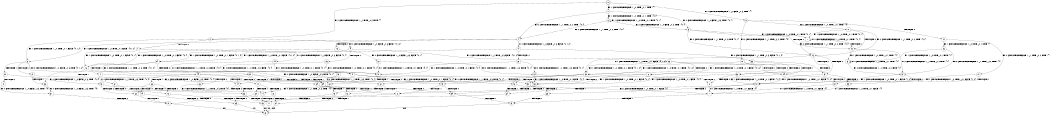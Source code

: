 digraph BCG {
size = "7, 10.5";
center = TRUE;
node [shape = circle];
0 [peripheries = 2];
0 -> 1 [label = "EX !1 !ATOMIC_EXCH_BRANCH (1, +0, TRUE, +0, 1, TRUE) !{}"];
0 -> 2 [label = "EX !2 !ATOMIC_EXCH_BRANCH (1, +1, TRUE, +0, 2, TRUE) !{}"];
0 -> 3 [label = "EX !0 !ATOMIC_EXCH_BRANCH (1, +0, FALSE, +0, 3, TRUE) !{}"];
1 -> 4 [label = "EX !2 !ATOMIC_EXCH_BRANCH (1, +1, TRUE, +0, 2, TRUE) !{0, 1}"];
1 -> 5 [label = "EX !0 !ATOMIC_EXCH_BRANCH (1, +0, FALSE, +0, 3, TRUE) !{0, 1}"];
1 -> 6 [label = "EX !1 !ATOMIC_EXCH_BRANCH (1, +0, TRUE, +0, 1, TRUE) !{0, 1}"];
2 -> 7 [label = "TERMINATE !2"];
2 -> 8 [label = "EX !1 !ATOMIC_EXCH_BRANCH (1, +0, TRUE, +0, 1, FALSE) !{0, 1, 2}"];
2 -> 9 [label = "EX !0 !ATOMIC_EXCH_BRANCH (1, +0, FALSE, +0, 3, FALSE) !{0, 1, 2}"];
3 -> 10 [label = "TERMINATE !0"];
3 -> 11 [label = "EX !1 !ATOMIC_EXCH_BRANCH (1, +0, TRUE, +0, 1, TRUE) !{0}"];
3 -> 12 [label = "EX !2 !ATOMIC_EXCH_BRANCH (1, +1, TRUE, +0, 2, TRUE) !{0}"];
4 -> 13 [label = "TERMINATE !2"];
4 -> 14 [label = "EX !0 !ATOMIC_EXCH_BRANCH (1, +0, FALSE, +0, 3, FALSE) !{0, 1, 2}"];
4 -> 8 [label = "EX !1 !ATOMIC_EXCH_BRANCH (1, +0, TRUE, +0, 1, FALSE) !{0, 1, 2}"];
5 -> 15 [label = "TERMINATE !0"];
5 -> 16 [label = "EX !2 !ATOMIC_EXCH_BRANCH (1, +1, TRUE, +0, 2, TRUE) !{0, 1}"];
5 -> 17 [label = "EX !1 !ATOMIC_EXCH_BRANCH (1, +0, TRUE, +0, 1, TRUE) !{0, 1}"];
6 -> 4 [label = "EX !2 !ATOMIC_EXCH_BRANCH (1, +1, TRUE, +0, 2, TRUE) !{0, 1}"];
6 -> 5 [label = "EX !0 !ATOMIC_EXCH_BRANCH (1, +0, FALSE, +0, 3, TRUE) !{0, 1}"];
6 -> 6 [label = "EX !1 !ATOMIC_EXCH_BRANCH (1, +0, TRUE, +0, 1, TRUE) !{0, 1}"];
7 -> 18 [label = "EX !1 !ATOMIC_EXCH_BRANCH (1, +0, TRUE, +0, 1, FALSE) !{0, 1}"];
7 -> 19 [label = "EX !0 !ATOMIC_EXCH_BRANCH (1, +0, FALSE, +0, 3, FALSE) !{0, 1}"];
8 -> 20 [label = "TERMINATE !1"];
8 -> 21 [label = "TERMINATE !2"];
8 -> 22 [label = "EX !0 !ATOMIC_EXCH_BRANCH (1, +0, FALSE, +0, 3, TRUE) !{0, 1, 2}"];
9 -> 23 [label = "TERMINATE !2"];
9 -> 24 [label = "EX !1 !ATOMIC_EXCH_BRANCH (1, +0, TRUE, +0, 1, FALSE) !{0, 1, 2}"];
9 -> 25 [label = "EX !0 !ATOMIC_EXCH_BRANCH (1, +1, TRUE, +0, 3, FALSE) !{0, 1, 2}"];
10 -> 26 [label = "EX !1 !ATOMIC_EXCH_BRANCH (1, +0, TRUE, +0, 1, TRUE) !{}"];
10 -> 27 [label = "EX !2 !ATOMIC_EXCH_BRANCH (1, +1, TRUE, +0, 2, TRUE) !{}"];
11 -> 15 [label = "TERMINATE !0"];
11 -> 16 [label = "EX !2 !ATOMIC_EXCH_BRANCH (1, +1, TRUE, +0, 2, TRUE) !{0, 1}"];
11 -> 17 [label = "EX !1 !ATOMIC_EXCH_BRANCH (1, +0, TRUE, +0, 1, TRUE) !{0, 1}"];
12 -> 28 [label = "TERMINATE !2"];
12 -> 29 [label = "TERMINATE !0"];
12 -> 30 [label = "EX !1 !ATOMIC_EXCH_BRANCH (1, +0, TRUE, +0, 1, FALSE) !{0, 1, 2}"];
13 -> 31 [label = "EX !0 !ATOMIC_EXCH_BRANCH (1, +0, FALSE, +0, 3, FALSE) !{0, 1}"];
13 -> 18 [label = "EX !1 !ATOMIC_EXCH_BRANCH (1, +0, TRUE, +0, 1, FALSE) !{0, 1}"];
14 -> 32 [label = "TERMINATE !2"];
14 -> 24 [label = "EX !1 !ATOMIC_EXCH_BRANCH (1, +0, TRUE, +0, 1, FALSE) !{0, 1, 2}"];
14 -> 33 [label = "EX !0 !ATOMIC_EXCH_BRANCH (1, +1, TRUE, +0, 3, FALSE) !{0, 1, 2}"];
15 -> 34 [label = "EX !2 !ATOMIC_EXCH_BRANCH (1, +1, TRUE, +0, 2, TRUE) !{1}"];
15 -> 35 [label = "EX !1 !ATOMIC_EXCH_BRANCH (1, +0, TRUE, +0, 1, TRUE) !{1}"];
16 -> 36 [label = "TERMINATE !2"];
16 -> 37 [label = "TERMINATE !0"];
16 -> 30 [label = "EX !1 !ATOMIC_EXCH_BRANCH (1, +0, TRUE, +0, 1, FALSE) !{0, 1, 2}"];
17 -> 15 [label = "TERMINATE !0"];
17 -> 16 [label = "EX !2 !ATOMIC_EXCH_BRANCH (1, +1, TRUE, +0, 2, TRUE) !{0, 1}"];
17 -> 17 [label = "EX !1 !ATOMIC_EXCH_BRANCH (1, +0, TRUE, +0, 1, TRUE) !{0, 1}"];
18 -> 38 [label = "TERMINATE !1"];
18 -> 39 [label = "EX !0 !ATOMIC_EXCH_BRANCH (1, +0, FALSE, +0, 3, TRUE) !{0, 1}"];
19 -> 40 [label = "EX !1 !ATOMIC_EXCH_BRANCH (1, +0, TRUE, +0, 1, FALSE) !{0, 1}"];
19 -> 41 [label = "EX !0 !ATOMIC_EXCH_BRANCH (1, +1, TRUE, +0, 3, FALSE) !{0, 1}"];
20 -> 42 [label = "TERMINATE !2"];
20 -> 43 [label = "EX !0 !ATOMIC_EXCH_BRANCH (1, +0, FALSE, +0, 3, TRUE) !{0, 2}"];
21 -> 38 [label = "TERMINATE !1"];
21 -> 39 [label = "EX !0 !ATOMIC_EXCH_BRANCH (1, +0, FALSE, +0, 3, TRUE) !{0, 1}"];
22 -> 44 [label = "TERMINATE !1"];
22 -> 45 [label = "TERMINATE !2"];
22 -> 46 [label = "TERMINATE !0"];
23 -> 40 [label = "EX !1 !ATOMIC_EXCH_BRANCH (1, +0, TRUE, +0, 1, FALSE) !{0, 1}"];
23 -> 41 [label = "EX !0 !ATOMIC_EXCH_BRANCH (1, +1, TRUE, +0, 3, FALSE) !{0, 1}"];
24 -> 47 [label = "TERMINATE !1"];
24 -> 48 [label = "TERMINATE !2"];
24 -> 49 [label = "EX !0 !ATOMIC_EXCH_BRANCH (1, +1, TRUE, +0, 3, TRUE) !{0, 1, 2}"];
25 -> 28 [label = "TERMINATE !2"];
25 -> 29 [label = "TERMINATE !0"];
25 -> 30 [label = "EX !1 !ATOMIC_EXCH_BRANCH (1, +0, TRUE, +0, 1, FALSE) !{0, 1, 2}"];
26 -> 34 [label = "EX !2 !ATOMIC_EXCH_BRANCH (1, +1, TRUE, +0, 2, TRUE) !{1}"];
26 -> 35 [label = "EX !1 !ATOMIC_EXCH_BRANCH (1, +0, TRUE, +0, 1, TRUE) !{1}"];
27 -> 50 [label = "TERMINATE !2"];
27 -> 51 [label = "EX !1 !ATOMIC_EXCH_BRANCH (1, +0, TRUE, +0, 1, FALSE) !{1, 2}"];
28 -> 52 [label = "TERMINATE !0"];
28 -> 53 [label = "EX !1 !ATOMIC_EXCH_BRANCH (1, +0, TRUE, +0, 1, FALSE) !{0, 1}"];
29 -> 50 [label = "TERMINATE !2"];
29 -> 51 [label = "EX !1 !ATOMIC_EXCH_BRANCH (1, +0, TRUE, +0, 1, FALSE) !{1, 2}"];
30 -> 44 [label = "TERMINATE !1"];
30 -> 45 [label = "TERMINATE !2"];
30 -> 46 [label = "TERMINATE !0"];
31 -> 40 [label = "EX !1 !ATOMIC_EXCH_BRANCH (1, +0, TRUE, +0, 1, FALSE) !{0, 1}"];
31 -> 54 [label = "EX !0 !ATOMIC_EXCH_BRANCH (1, +1, TRUE, +0, 3, FALSE) !{0, 1}"];
32 -> 40 [label = "EX !1 !ATOMIC_EXCH_BRANCH (1, +0, TRUE, +0, 1, FALSE) !{0, 1}"];
32 -> 54 [label = "EX !0 !ATOMIC_EXCH_BRANCH (1, +1, TRUE, +0, 3, FALSE) !{0, 1}"];
33 -> 36 [label = "TERMINATE !2"];
33 -> 37 [label = "TERMINATE !0"];
33 -> 30 [label = "EX !1 !ATOMIC_EXCH_BRANCH (1, +0, TRUE, +0, 1, FALSE) !{0, 1, 2}"];
34 -> 55 [label = "TERMINATE !2"];
34 -> 51 [label = "EX !1 !ATOMIC_EXCH_BRANCH (1, +0, TRUE, +0, 1, FALSE) !{1, 2}"];
35 -> 34 [label = "EX !2 !ATOMIC_EXCH_BRANCH (1, +1, TRUE, +0, 2, TRUE) !{1}"];
35 -> 35 [label = "EX !1 !ATOMIC_EXCH_BRANCH (1, +0, TRUE, +0, 1, TRUE) !{1}"];
36 -> 56 [label = "TERMINATE !0"];
36 -> 53 [label = "EX !1 !ATOMIC_EXCH_BRANCH (1, +0, TRUE, +0, 1, FALSE) !{0, 1}"];
37 -> 55 [label = "TERMINATE !2"];
37 -> 51 [label = "EX !1 !ATOMIC_EXCH_BRANCH (1, +0, TRUE, +0, 1, FALSE) !{1, 2}"];
38 -> 57 [label = "EX !0 !ATOMIC_EXCH_BRANCH (1, +0, FALSE, +0, 3, TRUE) !{0}"];
39 -> 58 [label = "TERMINATE !1"];
39 -> 59 [label = "TERMINATE !0"];
40 -> 60 [label = "TERMINATE !1"];
40 -> 61 [label = "EX !0 !ATOMIC_EXCH_BRANCH (1, +1, TRUE, +0, 3, TRUE) !{0, 1}"];
41 -> 52 [label = "TERMINATE !0"];
41 -> 53 [label = "EX !1 !ATOMIC_EXCH_BRANCH (1, +0, TRUE, +0, 1, FALSE) !{0, 1}"];
42 -> 57 [label = "EX !0 !ATOMIC_EXCH_BRANCH (1, +0, FALSE, +0, 3, TRUE) !{0}"];
43 -> 62 [label = "TERMINATE !2"];
43 -> 63 [label = "TERMINATE !0"];
44 -> 62 [label = "TERMINATE !2"];
44 -> 63 [label = "TERMINATE !0"];
45 -> 58 [label = "TERMINATE !1"];
45 -> 59 [label = "TERMINATE !0"];
46 -> 64 [label = "TERMINATE !1"];
46 -> 65 [label = "TERMINATE !2"];
47 -> 66 [label = "TERMINATE !2"];
47 -> 67 [label = "EX !0 !ATOMIC_EXCH_BRANCH (1, +1, TRUE, +0, 3, TRUE) !{0, 2}"];
48 -> 60 [label = "TERMINATE !1"];
48 -> 61 [label = "EX !0 !ATOMIC_EXCH_BRANCH (1, +1, TRUE, +0, 3, TRUE) !{0, 1}"];
49 -> 68 [label = "TERMINATE !1"];
49 -> 69 [label = "TERMINATE !2"];
49 -> 70 [label = "TERMINATE !0"];
50 -> 71 [label = "EX !1 !ATOMIC_EXCH_BRANCH (1, +0, TRUE, +0, 1, FALSE) !{1}"];
51 -> 64 [label = "TERMINATE !1"];
51 -> 65 [label = "TERMINATE !2"];
52 -> 71 [label = "EX !1 !ATOMIC_EXCH_BRANCH (1, +0, TRUE, +0, 1, FALSE) !{1}"];
53 -> 58 [label = "TERMINATE !1"];
53 -> 59 [label = "TERMINATE !0"];
54 -> 56 [label = "TERMINATE !0"];
54 -> 53 [label = "EX !1 !ATOMIC_EXCH_BRANCH (1, +0, TRUE, +0, 1, FALSE) !{0, 1}"];
55 -> 71 [label = "EX !1 !ATOMIC_EXCH_BRANCH (1, +0, TRUE, +0, 1, FALSE) !{1}"];
56 -> 71 [label = "EX !1 !ATOMIC_EXCH_BRANCH (1, +0, TRUE, +0, 1, FALSE) !{1}"];
57 -> 72 [label = "TERMINATE !0"];
58 -> 72 [label = "TERMINATE !0"];
59 -> 73 [label = "TERMINATE !1"];
60 -> 74 [label = "EX !0 !ATOMIC_EXCH_BRANCH (1, +1, TRUE, +0, 3, TRUE) !{0}"];
61 -> 75 [label = "TERMINATE !1"];
61 -> 76 [label = "TERMINATE !0"];
62 -> 72 [label = "TERMINATE !0"];
63 -> 77 [label = "TERMINATE !2"];
64 -> 77 [label = "TERMINATE !2"];
65 -> 73 [label = "TERMINATE !1"];
66 -> 74 [label = "EX !0 !ATOMIC_EXCH_BRANCH (1, +1, TRUE, +0, 3, TRUE) !{0}"];
67 -> 78 [label = "TERMINATE !2"];
67 -> 79 [label = "TERMINATE !0"];
68 -> 78 [label = "TERMINATE !2"];
68 -> 79 [label = "TERMINATE !0"];
69 -> 75 [label = "TERMINATE !1"];
69 -> 76 [label = "TERMINATE !0"];
70 -> 80 [label = "TERMINATE !1"];
70 -> 81 [label = "TERMINATE !2"];
71 -> 73 [label = "TERMINATE !1"];
72 -> 82 [label = "exit"];
73 -> 82 [label = "exit"];
74 -> 83 [label = "TERMINATE !0"];
75 -> 83 [label = "TERMINATE !0"];
76 -> 84 [label = "TERMINATE !1"];
77 -> 82 [label = "exit"];
78 -> 83 [label = "TERMINATE !0"];
79 -> 85 [label = "TERMINATE !2"];
80 -> 85 [label = "TERMINATE !2"];
81 -> 84 [label = "TERMINATE !1"];
83 -> 82 [label = "exit"];
84 -> 82 [label = "exit"];
85 -> 82 [label = "exit"];
}
